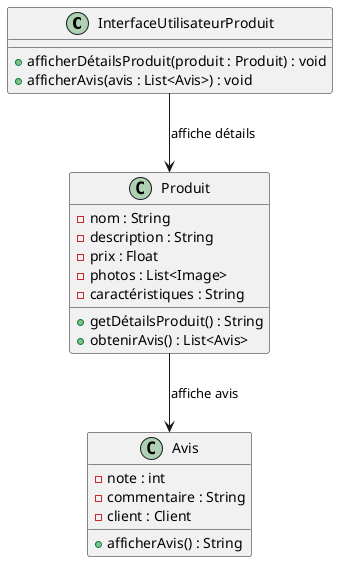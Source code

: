 @startuml
class InterfaceUtilisateurProduit {
  + afficherDétailsProduit(produit : Produit) : void
  + afficherAvis(avis : List<Avis>) : void
}

class Produit {
  - nom : String
  - description : String
  - prix : Float
  - photos : List<Image>
  - caractéristiques : String
  + getDétailsProduit() : String
  + obtenirAvis() : List<Avis>
}

class Avis {
  - note : int
  - commentaire : String
  - client : Client
  + afficherAvis() : String
}

InterfaceUtilisateurProduit --> Produit : "affiche détails"
Produit --> Avis : "affiche avis"
@enduml
